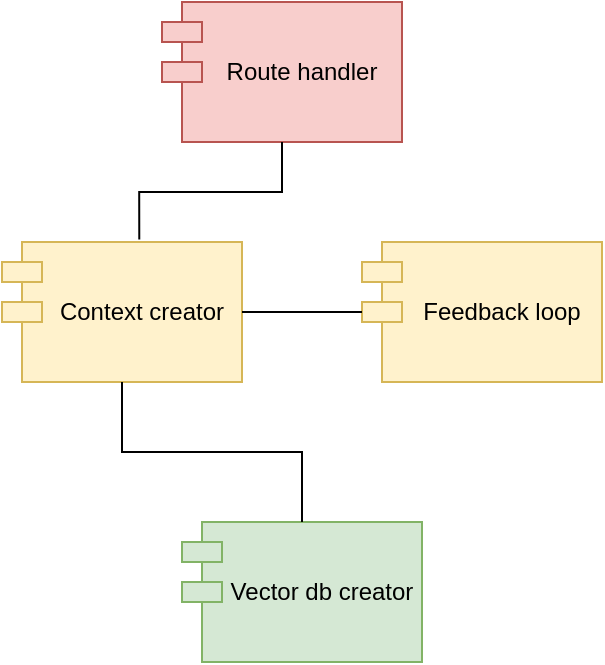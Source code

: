 <mxfile version="24.8.6">
  <diagram name="Page-1" id="m-JVABFNx70qGZQFYmDt">
    <mxGraphModel dx="1434" dy="820" grid="1" gridSize="10" guides="1" tooltips="1" connect="1" arrows="1" fold="1" page="1" pageScale="1" pageWidth="1654" pageHeight="1169" math="0" shadow="0">
      <root>
        <mxCell id="0" />
        <mxCell id="1" parent="0" />
        <mxCell id="OZ7ZVYV1SHYDmix4k7CT-1" value="Route handler" style="shape=module;align=left;spacingLeft=20;align=center;verticalAlign=middle;whiteSpace=wrap;html=1;fillColor=#f8cecc;strokeColor=#b85450;gradientColor=none;" parent="1" vertex="1">
          <mxGeometry x="320" y="160" width="120" height="70" as="geometry" />
        </mxCell>
        <mxCell id="sIb8TJTJuCUGwvz0RZf--1" value="Vector db creator" style="shape=module;align=left;spacingLeft=20;align=center;verticalAlign=middle;whiteSpace=wrap;html=1;fillColor=#d5e8d4;strokeColor=#82b366;" vertex="1" parent="1">
          <mxGeometry x="330" y="420" width="120" height="70" as="geometry" />
        </mxCell>
        <mxCell id="sIb8TJTJuCUGwvz0RZf--2" value="Context creator" style="shape=module;align=left;spacingLeft=20;align=center;verticalAlign=middle;whiteSpace=wrap;html=1;fillColor=#fff2cc;strokeColor=#d6b656;" vertex="1" parent="1">
          <mxGeometry x="240" y="280" width="120" height="70" as="geometry" />
        </mxCell>
        <mxCell id="sIb8TJTJuCUGwvz0RZf--3" value="Feedback loop" style="shape=module;align=left;spacingLeft=20;align=center;verticalAlign=middle;whiteSpace=wrap;html=1;fillColor=#fff2cc;strokeColor=#d6b656;" vertex="1" parent="1">
          <mxGeometry x="420" y="280" width="120" height="70" as="geometry" />
        </mxCell>
        <mxCell id="sIb8TJTJuCUGwvz0RZf--4" value="" style="endArrow=none;html=1;rounded=0;entryX=0.5;entryY=1;entryDx=0;entryDy=0;exitX=0.5;exitY=0;exitDx=0;exitDy=0;edgeStyle=orthogonalEdgeStyle;" edge="1" parent="1" source="sIb8TJTJuCUGwvz0RZf--1" target="sIb8TJTJuCUGwvz0RZf--2">
          <mxGeometry width="50" height="50" relative="1" as="geometry">
            <mxPoint x="700" y="450" as="sourcePoint" />
            <mxPoint x="750" y="400" as="targetPoint" />
          </mxGeometry>
        </mxCell>
        <mxCell id="sIb8TJTJuCUGwvz0RZf--5" value="" style="endArrow=none;html=1;rounded=0;entryX=0.5;entryY=1;entryDx=0;entryDy=0;exitX=0.572;exitY=-0.017;exitDx=0;exitDy=0;exitPerimeter=0;edgeStyle=orthogonalEdgeStyle;" edge="1" parent="1" source="sIb8TJTJuCUGwvz0RZf--2" target="OZ7ZVYV1SHYDmix4k7CT-1">
          <mxGeometry width="50" height="50" relative="1" as="geometry">
            <mxPoint x="700" y="450" as="sourcePoint" />
            <mxPoint x="750" y="400" as="targetPoint" />
          </mxGeometry>
        </mxCell>
        <mxCell id="sIb8TJTJuCUGwvz0RZf--6" value="" style="endArrow=none;html=1;rounded=0;exitX=1;exitY=0.5;exitDx=0;exitDy=0;entryX=0;entryY=0;entryDx=0;entryDy=35;entryPerimeter=0;" edge="1" parent="1" source="sIb8TJTJuCUGwvz0RZf--2" target="sIb8TJTJuCUGwvz0RZf--3">
          <mxGeometry width="50" height="50" relative="1" as="geometry">
            <mxPoint x="550" y="450" as="sourcePoint" />
            <mxPoint x="600" y="400" as="targetPoint" />
          </mxGeometry>
        </mxCell>
      </root>
    </mxGraphModel>
  </diagram>
</mxfile>
